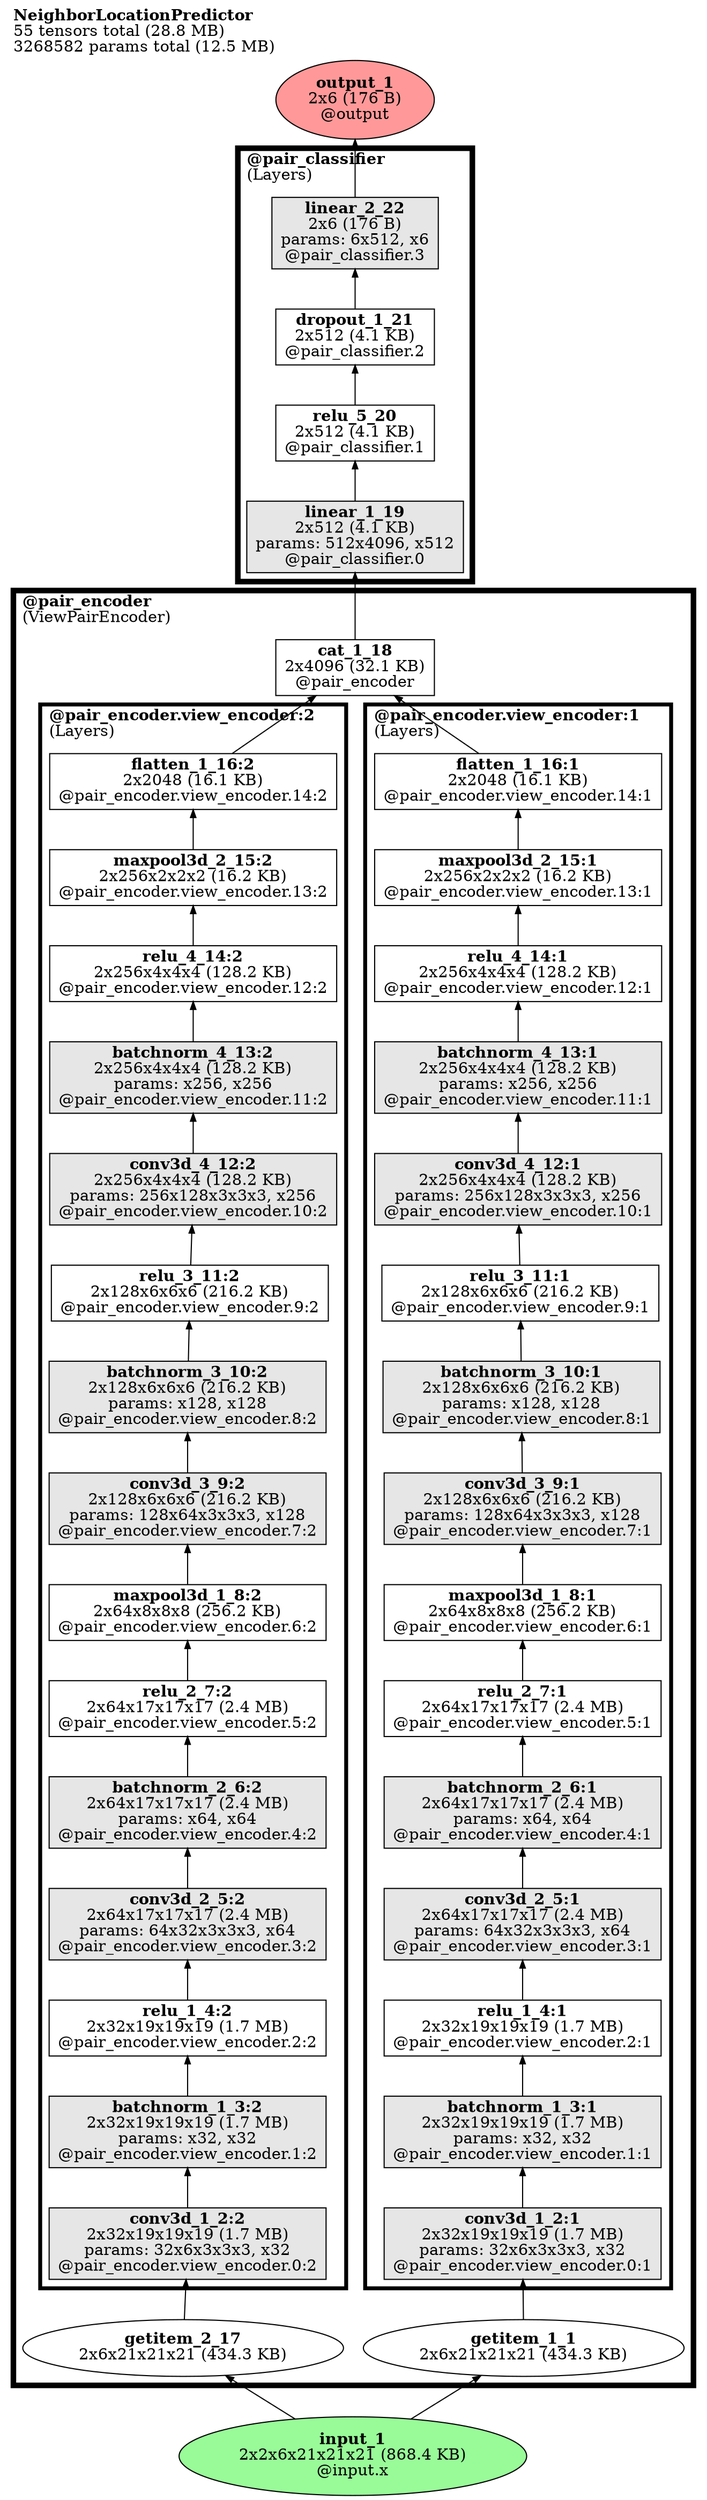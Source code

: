 // Computational graph for the feedforward sweep
digraph NeighborLocationPredictor {
	graph [label=<<B>NeighborLocationPredictor</B><br align='left'/>55 tensors total (28.8 MB)<br align='left'/>3268582 params total (12.5 MB)<br align='left'/>> labeljust=left labelloc=t ordering=out rankdir=BT]
	node [ordering=out]
	input_1 [label=<<b>input_1</b><br/>2x2x6x21x21x21 (868.4 KB)<br/>@input.x> color=black fillcolor="#98FB98" fontcolor=black ordering=out shape=oval style="filled,solid"]
	input_1 -> getitem_1_1 [arrowsize=.7 color=black fontcolor=black labelfontsize=8 style=solid]
	input_1 -> getitem_2_17 [arrowsize=.7 color=black fontcolor=black labelfontsize=8 style=solid]
	getitem_1_1 [label=<<b>getitem_1_1</b><br/>2x6x21x21x21 (434.3 KB)> color=black fillcolor=white fontcolor=black ordering=out shape=oval style="filled,solid"]
	conv3d_1_2pass1 [label=<<b>conv3d_1_2:1</b><br/>2x32x19x19x19 (1.7 MB)<br/>params: 32x6x3x3x3, x32<br/>@pair_encoder.view_encoder.0:1> color=black fillcolor="#E6E6E6" fontcolor=black ordering=out shape=box style="filled,solid"]
	batchnorm_1_3pass1 [label=<<b>batchnorm_1_3:1</b><br/>2x32x19x19x19 (1.7 MB)<br/>params: x32, x32<br/>@pair_encoder.view_encoder.1:1> color=black fillcolor="#E6E6E6" fontcolor=black ordering=out shape=box style="filled,solid"]
	relu_1_4pass1 [label=<<b>relu_1_4:1</b><br/>2x32x19x19x19 (1.7 MB)<br/>@pair_encoder.view_encoder.2:1> color=black fillcolor=white fontcolor=black ordering=out shape=box style="filled,solid"]
	conv3d_2_5pass1 [label=<<b>conv3d_2_5:1</b><br/>2x64x17x17x17 (2.4 MB)<br/>params: 64x32x3x3x3, x64<br/>@pair_encoder.view_encoder.3:1> color=black fillcolor="#E6E6E6" fontcolor=black ordering=out shape=box style="filled,solid"]
	batchnorm_2_6pass1 [label=<<b>batchnorm_2_6:1</b><br/>2x64x17x17x17 (2.4 MB)<br/>params: x64, x64<br/>@pair_encoder.view_encoder.4:1> color=black fillcolor="#E6E6E6" fontcolor=black ordering=out shape=box style="filled,solid"]
	relu_2_7pass1 [label=<<b>relu_2_7:1</b><br/>2x64x17x17x17 (2.4 MB)<br/>@pair_encoder.view_encoder.5:1> color=black fillcolor=white fontcolor=black ordering=out shape=box style="filled,solid"]
	maxpool3d_1_8pass1 [label=<<b>maxpool3d_1_8:1</b><br/>2x64x8x8x8 (256.2 KB)<br/>@pair_encoder.view_encoder.6:1> color=black fillcolor=white fontcolor=black ordering=out shape=box style="filled,solid"]
	conv3d_3_9pass1 [label=<<b>conv3d_3_9:1</b><br/>2x128x6x6x6 (216.2 KB)<br/>params: 128x64x3x3x3, x128<br/>@pair_encoder.view_encoder.7:1> color=black fillcolor="#E6E6E6" fontcolor=black ordering=out shape=box style="filled,solid"]
	batchnorm_3_10pass1 [label=<<b>batchnorm_3_10:1</b><br/>2x128x6x6x6 (216.2 KB)<br/>params: x128, x128<br/>@pair_encoder.view_encoder.8:1> color=black fillcolor="#E6E6E6" fontcolor=black ordering=out shape=box style="filled,solid"]
	relu_3_11pass1 [label=<<b>relu_3_11:1</b><br/>2x128x6x6x6 (216.2 KB)<br/>@pair_encoder.view_encoder.9:1> color=black fillcolor=white fontcolor=black ordering=out shape=box style="filled,solid"]
	conv3d_4_12pass1 [label=<<b>conv3d_4_12:1</b><br/>2x256x4x4x4 (128.2 KB)<br/>params: 256x128x3x3x3, x256<br/>@pair_encoder.view_encoder.10:1> color=black fillcolor="#E6E6E6" fontcolor=black ordering=out shape=box style="filled,solid"]
	batchnorm_4_13pass1 [label=<<b>batchnorm_4_13:1</b><br/>2x256x4x4x4 (128.2 KB)<br/>params: x256, x256<br/>@pair_encoder.view_encoder.11:1> color=black fillcolor="#E6E6E6" fontcolor=black ordering=out shape=box style="filled,solid"]
	relu_4_14pass1 [label=<<b>relu_4_14:1</b><br/>2x256x4x4x4 (128.2 KB)<br/>@pair_encoder.view_encoder.12:1> color=black fillcolor=white fontcolor=black ordering=out shape=box style="filled,solid"]
	maxpool3d_2_15pass1 [label=<<b>maxpool3d_2_15:1</b><br/>2x256x2x2x2 (16.2 KB)<br/>@pair_encoder.view_encoder.13:1> color=black fillcolor=white fontcolor=black ordering=out shape=box style="filled,solid"]
	flatten_1_16pass1 [label=<<b>flatten_1_16:1</b><br/>2x2048 (16.1 KB)<br/>@pair_encoder.view_encoder.14:1> color=black fillcolor=white fontcolor=black ordering=out shape=box style="filled,solid"]
	getitem_2_17 [label=<<b>getitem_2_17</b><br/>2x6x21x21x21 (434.3 KB)> color=black fillcolor=white fontcolor=black ordering=out shape=oval style="filled,solid"]
	conv3d_1_2pass2 [label=<<b>conv3d_1_2:2</b><br/>2x32x19x19x19 (1.7 MB)<br/>params: 32x6x3x3x3, x32<br/>@pair_encoder.view_encoder.0:2> color=black fillcolor="#E6E6E6" fontcolor=black ordering=out shape=box style="filled,solid"]
	batchnorm_1_3pass2 [label=<<b>batchnorm_1_3:2</b><br/>2x32x19x19x19 (1.7 MB)<br/>params: x32, x32<br/>@pair_encoder.view_encoder.1:2> color=black fillcolor="#E6E6E6" fontcolor=black ordering=out shape=box style="filled,solid"]
	relu_1_4pass2 [label=<<b>relu_1_4:2</b><br/>2x32x19x19x19 (1.7 MB)<br/>@pair_encoder.view_encoder.2:2> color=black fillcolor=white fontcolor=black ordering=out shape=box style="filled,solid"]
	conv3d_2_5pass2 [label=<<b>conv3d_2_5:2</b><br/>2x64x17x17x17 (2.4 MB)<br/>params: 64x32x3x3x3, x64<br/>@pair_encoder.view_encoder.3:2> color=black fillcolor="#E6E6E6" fontcolor=black ordering=out shape=box style="filled,solid"]
	batchnorm_2_6pass2 [label=<<b>batchnorm_2_6:2</b><br/>2x64x17x17x17 (2.4 MB)<br/>params: x64, x64<br/>@pair_encoder.view_encoder.4:2> color=black fillcolor="#E6E6E6" fontcolor=black ordering=out shape=box style="filled,solid"]
	relu_2_7pass2 [label=<<b>relu_2_7:2</b><br/>2x64x17x17x17 (2.4 MB)<br/>@pair_encoder.view_encoder.5:2> color=black fillcolor=white fontcolor=black ordering=out shape=box style="filled,solid"]
	maxpool3d_1_8pass2 [label=<<b>maxpool3d_1_8:2</b><br/>2x64x8x8x8 (256.2 KB)<br/>@pair_encoder.view_encoder.6:2> color=black fillcolor=white fontcolor=black ordering=out shape=box style="filled,solid"]
	conv3d_3_9pass2 [label=<<b>conv3d_3_9:2</b><br/>2x128x6x6x6 (216.2 KB)<br/>params: 128x64x3x3x3, x128<br/>@pair_encoder.view_encoder.7:2> color=black fillcolor="#E6E6E6" fontcolor=black ordering=out shape=box style="filled,solid"]
	batchnorm_3_10pass2 [label=<<b>batchnorm_3_10:2</b><br/>2x128x6x6x6 (216.2 KB)<br/>params: x128, x128<br/>@pair_encoder.view_encoder.8:2> color=black fillcolor="#E6E6E6" fontcolor=black ordering=out shape=box style="filled,solid"]
	relu_3_11pass2 [label=<<b>relu_3_11:2</b><br/>2x128x6x6x6 (216.2 KB)<br/>@pair_encoder.view_encoder.9:2> color=black fillcolor=white fontcolor=black ordering=out shape=box style="filled,solid"]
	conv3d_4_12pass2 [label=<<b>conv3d_4_12:2</b><br/>2x256x4x4x4 (128.2 KB)<br/>params: 256x128x3x3x3, x256<br/>@pair_encoder.view_encoder.10:2> color=black fillcolor="#E6E6E6" fontcolor=black ordering=out shape=box style="filled,solid"]
	batchnorm_4_13pass2 [label=<<b>batchnorm_4_13:2</b><br/>2x256x4x4x4 (128.2 KB)<br/>params: x256, x256<br/>@pair_encoder.view_encoder.11:2> color=black fillcolor="#E6E6E6" fontcolor=black ordering=out shape=box style="filled,solid"]
	relu_4_14pass2 [label=<<b>relu_4_14:2</b><br/>2x256x4x4x4 (128.2 KB)<br/>@pair_encoder.view_encoder.12:2> color=black fillcolor=white fontcolor=black ordering=out shape=box style="filled,solid"]
	maxpool3d_2_15pass2 [label=<<b>maxpool3d_2_15:2</b><br/>2x256x2x2x2 (16.2 KB)<br/>@pair_encoder.view_encoder.13:2> color=black fillcolor=white fontcolor=black ordering=out shape=box style="filled,solid"]
	flatten_1_16pass2 [label=<<b>flatten_1_16:2</b><br/>2x2048 (16.1 KB)<br/>@pair_encoder.view_encoder.14:2> color=black fillcolor=white fontcolor=black ordering=out shape=box style="filled,solid"]
	cat_1_18 [label=<<b>cat_1_18</b><br/>2x4096 (32.1 KB)<br/>@pair_encoder> color=black fillcolor=white fontcolor=black ordering=out shape=box style="filled,solid"]
	cat_1_18 -> linear_1_19 [arrowsize=.7 color=black fontcolor=black labelfontsize=8 style=solid]
	linear_1_19 [label=<<b>linear_1_19</b><br/>2x512 (4.1 KB)<br/>params: 512x4096, x512<br/>@pair_classifier.0> color=black fillcolor="#E6E6E6" fontcolor=black ordering=out shape=box style="filled,solid"]
	relu_5_20 [label=<<b>relu_5_20</b><br/>2x512 (4.1 KB)<br/>@pair_classifier.1> color=black fillcolor=white fontcolor=black ordering=out shape=box style="filled,solid"]
	dropout_1_21 [label=<<b>dropout_1_21</b><br/>2x512 (4.1 KB)<br/>@pair_classifier.2> color=black fillcolor=white fontcolor=black ordering=out shape=box style="filled,solid"]
	linear_2_22 [label=<<b>linear_2_22</b><br/>2x6 (176 B)<br/>params: 6x512, x6<br/>@pair_classifier.3> color=black fillcolor="#E6E6E6" fontcolor=black ordering=out shape=box style="filled,solid"]
	linear_2_22 -> output_1 [arrowsize=.7 color=black fontcolor=black labelfontsize=8 style=solid]
	output_1 [label=<<b>output_1</b><br/>2x6 (176 B)<br/>@output> color=black fillcolor="#ff9999" fontcolor=black ordering=out shape=oval style="filled,solid"]
	{
		rank=sink
		output_1
	}
	subgraph cluster_pair_encoder_pass1 {
		fillcolor=white label=<<B>@pair_encoder</B><br align='left'/>(ViewPairEncoder)<br align='left'/>> labelloc=b penwidth=5.0 style="filled,solid"
		getitem_1_1 -> conv3d_1_2pass1 [arrowsize=.7 color=black fontcolor=black labelfontsize=8 style=solid]
		flatten_1_16pass1 -> cat_1_18 [arrowsize=.7 color=black fontcolor=black labelfontsize=8 style=solid]
		getitem_2_17 -> conv3d_1_2pass2 [arrowsize=.7 color=black fontcolor=black labelfontsize=8 style=solid]
		flatten_1_16pass2 -> cat_1_18 [arrowsize=.7 color=black fontcolor=black labelfontsize=8 style=solid]
	}
	subgraph cluster_pair_classifier_pass1 {
		fillcolor=white label=<<B>@pair_classifier</B><br align='left'/>(Layers)<br align='left'/>> labelloc=b penwidth=5.0 style="filled,solid"
		linear_1_19 -> relu_5_20 [arrowsize=.7 color=black fontcolor=black labelfontsize=8 style=solid]
		relu_5_20 -> dropout_1_21 [arrowsize=.7 color=black fontcolor=black labelfontsize=8 style=solid]
		dropout_1_21 -> linear_2_22 [arrowsize=.7 color=black fontcolor=black labelfontsize=8 style=solid]
	}
	subgraph cluster_pair_encoder_pass1 {
		subgraph "cluster_pair_encoder.view_encoder_pass1" {
			fillcolor=white label=<<B>@pair_encoder.view_encoder:1</B><br align='left'/>(Layers)<br align='left'/>> labelloc=b penwidth=3.5 style="filled,solid"
			conv3d_1_2pass1 -> batchnorm_1_3pass1 [arrowsize=.7 color=black fontcolor=black labelfontsize=8 style=solid]
			batchnorm_1_3pass1 -> relu_1_4pass1 [arrowsize=.7 color=black fontcolor=black labelfontsize=8 style=solid]
			relu_1_4pass1 -> conv3d_2_5pass1 [arrowsize=.7 color=black fontcolor=black labelfontsize=8 style=solid]
			conv3d_2_5pass1 -> batchnorm_2_6pass1 [arrowsize=.7 color=black fontcolor=black labelfontsize=8 style=solid]
			batchnorm_2_6pass1 -> relu_2_7pass1 [arrowsize=.7 color=black fontcolor=black labelfontsize=8 style=solid]
			relu_2_7pass1 -> maxpool3d_1_8pass1 [arrowsize=.7 color=black fontcolor=black labelfontsize=8 style=solid]
			maxpool3d_1_8pass1 -> conv3d_3_9pass1 [arrowsize=.7 color=black fontcolor=black labelfontsize=8 style=solid]
			conv3d_3_9pass1 -> batchnorm_3_10pass1 [arrowsize=.7 color=black fontcolor=black labelfontsize=8 style=solid]
			batchnorm_3_10pass1 -> relu_3_11pass1 [arrowsize=.7 color=black fontcolor=black labelfontsize=8 style=solid]
			relu_3_11pass1 -> conv3d_4_12pass1 [arrowsize=.7 color=black fontcolor=black labelfontsize=8 style=solid]
			conv3d_4_12pass1 -> batchnorm_4_13pass1 [arrowsize=.7 color=black fontcolor=black labelfontsize=8 style=solid]
			batchnorm_4_13pass1 -> relu_4_14pass1 [arrowsize=.7 color=black fontcolor=black labelfontsize=8 style=solid]
			relu_4_14pass1 -> maxpool3d_2_15pass1 [arrowsize=.7 color=black fontcolor=black labelfontsize=8 style=solid]
			maxpool3d_2_15pass1 -> flatten_1_16pass1 [arrowsize=.7 color=black fontcolor=black labelfontsize=8 style=solid]
		}
	}
	subgraph cluster_pair_encoder_pass1 {
		subgraph "cluster_pair_encoder.view_encoder_pass2" {
			fillcolor=white label=<<B>@pair_encoder.view_encoder:2</B><br align='left'/>(Layers)<br align='left'/>> labelloc=b penwidth=3.5 style="filled,solid"
			conv3d_1_2pass2 -> batchnorm_1_3pass2 [arrowsize=.7 color=black fontcolor=black labelfontsize=8 style=solid]
			batchnorm_1_3pass2 -> relu_1_4pass2 [arrowsize=.7 color=black fontcolor=black labelfontsize=8 style=solid]
			relu_1_4pass2 -> conv3d_2_5pass2 [arrowsize=.7 color=black fontcolor=black labelfontsize=8 style=solid]
			conv3d_2_5pass2 -> batchnorm_2_6pass2 [arrowsize=.7 color=black fontcolor=black labelfontsize=8 style=solid]
			batchnorm_2_6pass2 -> relu_2_7pass2 [arrowsize=.7 color=black fontcolor=black labelfontsize=8 style=solid]
			relu_2_7pass2 -> maxpool3d_1_8pass2 [arrowsize=.7 color=black fontcolor=black labelfontsize=8 style=solid]
			maxpool3d_1_8pass2 -> conv3d_3_9pass2 [arrowsize=.7 color=black fontcolor=black labelfontsize=8 style=solid]
			conv3d_3_9pass2 -> batchnorm_3_10pass2 [arrowsize=.7 color=black fontcolor=black labelfontsize=8 style=solid]
			batchnorm_3_10pass2 -> relu_3_11pass2 [arrowsize=.7 color=black fontcolor=black labelfontsize=8 style=solid]
			relu_3_11pass2 -> conv3d_4_12pass2 [arrowsize=.7 color=black fontcolor=black labelfontsize=8 style=solid]
			conv3d_4_12pass2 -> batchnorm_4_13pass2 [arrowsize=.7 color=black fontcolor=black labelfontsize=8 style=solid]
			batchnorm_4_13pass2 -> relu_4_14pass2 [arrowsize=.7 color=black fontcolor=black labelfontsize=8 style=solid]
			relu_4_14pass2 -> maxpool3d_2_15pass2 [arrowsize=.7 color=black fontcolor=black labelfontsize=8 style=solid]
			maxpool3d_2_15pass2 -> flatten_1_16pass2 [arrowsize=.7 color=black fontcolor=black labelfontsize=8 style=solid]
		}
	}
	subgraph cluster_pair_classifier_pass1 {
		subgraph "cluster_pair_classifier.0_pass1" {
			fillcolor=white label=<<B>@pair_classifier.0</B><br align='left'/>(Linear)<br align='left'/>> labelloc=b penwidth=3.5 style="filled,dashed"
		}
	}
	subgraph cluster_pair_classifier_pass1 {
		subgraph "cluster_pair_classifier.1_pass1" {
			fillcolor=white label=<<B>@pair_classifier.1</B><br align='left'/>(ReLU)<br align='left'/>> labelloc=b penwidth=3.5 style="filled,dashed"
		}
	}
	subgraph cluster_pair_classifier_pass1 {
		subgraph "cluster_pair_classifier.2_pass1" {
			fillcolor=white label=<<B>@pair_classifier.2</B><br align='left'/>(Dropout)<br align='left'/>> labelloc=b penwidth=3.5 style="filled,dashed"
		}
	}
	subgraph cluster_pair_classifier_pass1 {
		subgraph "cluster_pair_classifier.3_pass1" {
			fillcolor=white label=<<B>@pair_classifier.3</B><br align='left'/>(Linear)<br align='left'/>> labelloc=b penwidth=3.5 style="filled,dashed"
		}
	}
	subgraph cluster_pair_encoder_pass1 {
		subgraph "cluster_pair_encoder.view_encoder_pass1" {
			subgraph "cluster_pair_encoder.view_encoder.0_pass1" {
				fillcolor=white label=<<B>@pair_encoder.view_encoder.0:1</B><br align='left'/>(Conv3d)<br align='left'/>> labelloc=b penwidth=2.0 style="filled,dashed"
			}
		}
	}
	subgraph cluster_pair_encoder_pass1 {
		subgraph "cluster_pair_encoder.view_encoder_pass1" {
			subgraph "cluster_pair_encoder.view_encoder.1_pass1" {
				fillcolor=white label=<<B>@pair_encoder.view_encoder.1:1</B><br align='left'/>(BatchNorm3d)<br align='left'/>> labelloc=b penwidth=2.0 style="filled,dashed"
			}
		}
	}
	subgraph cluster_pair_encoder_pass1 {
		subgraph "cluster_pair_encoder.view_encoder_pass1" {
			subgraph "cluster_pair_encoder.view_encoder.2_pass1" {
				fillcolor=white label=<<B>@pair_encoder.view_encoder.2:1</B><br align='left'/>(ReLU)<br align='left'/>> labelloc=b penwidth=2.0 style="filled,dashed"
			}
		}
	}
	subgraph cluster_pair_encoder_pass1 {
		subgraph "cluster_pair_encoder.view_encoder_pass1" {
			subgraph "cluster_pair_encoder.view_encoder.3_pass1" {
				fillcolor=white label=<<B>@pair_encoder.view_encoder.3:1</B><br align='left'/>(Conv3d)<br align='left'/>> labelloc=b penwidth=2.0 style="filled,dashed"
			}
		}
	}
	subgraph cluster_pair_encoder_pass1 {
		subgraph "cluster_pair_encoder.view_encoder_pass1" {
			subgraph "cluster_pair_encoder.view_encoder.4_pass1" {
				fillcolor=white label=<<B>@pair_encoder.view_encoder.4:1</B><br align='left'/>(BatchNorm3d)<br align='left'/>> labelloc=b penwidth=2.0 style="filled,dashed"
			}
		}
	}
	subgraph cluster_pair_encoder_pass1 {
		subgraph "cluster_pair_encoder.view_encoder_pass1" {
			subgraph "cluster_pair_encoder.view_encoder.5_pass1" {
				fillcolor=white label=<<B>@pair_encoder.view_encoder.5:1</B><br align='left'/>(ReLU)<br align='left'/>> labelloc=b penwidth=2.0 style="filled,dashed"
			}
		}
	}
	subgraph cluster_pair_encoder_pass1 {
		subgraph "cluster_pair_encoder.view_encoder_pass1" {
			subgraph "cluster_pair_encoder.view_encoder.6_pass1" {
				fillcolor=white label=<<B>@pair_encoder.view_encoder.6:1</B><br align='left'/>(MaxPool3d)<br align='left'/>> labelloc=b penwidth=2.0 style="filled,dashed"
			}
		}
	}
	subgraph cluster_pair_encoder_pass1 {
		subgraph "cluster_pair_encoder.view_encoder_pass1" {
			subgraph "cluster_pair_encoder.view_encoder.7_pass1" {
				fillcolor=white label=<<B>@pair_encoder.view_encoder.7:1</B><br align='left'/>(Conv3d)<br align='left'/>> labelloc=b penwidth=2.0 style="filled,dashed"
			}
		}
	}
	subgraph cluster_pair_encoder_pass1 {
		subgraph "cluster_pair_encoder.view_encoder_pass1" {
			subgraph "cluster_pair_encoder.view_encoder.8_pass1" {
				fillcolor=white label=<<B>@pair_encoder.view_encoder.8:1</B><br align='left'/>(BatchNorm3d)<br align='left'/>> labelloc=b penwidth=2.0 style="filled,dashed"
			}
		}
	}
	subgraph cluster_pair_encoder_pass1 {
		subgraph "cluster_pair_encoder.view_encoder_pass1" {
			subgraph "cluster_pair_encoder.view_encoder.9_pass1" {
				fillcolor=white label=<<B>@pair_encoder.view_encoder.9:1</B><br align='left'/>(ReLU)<br align='left'/>> labelloc=b penwidth=2.0 style="filled,dashed"
			}
		}
	}
	subgraph cluster_pair_encoder_pass1 {
		subgraph "cluster_pair_encoder.view_encoder_pass1" {
			subgraph "cluster_pair_encoder.view_encoder.10_pass1" {
				fillcolor=white label=<<B>@pair_encoder.view_encoder.10:1</B><br align='left'/>(Conv3d)<br align='left'/>> labelloc=b penwidth=2.0 style="filled,dashed"
			}
		}
	}
	subgraph cluster_pair_encoder_pass1 {
		subgraph "cluster_pair_encoder.view_encoder_pass1" {
			subgraph "cluster_pair_encoder.view_encoder.11_pass1" {
				fillcolor=white label=<<B>@pair_encoder.view_encoder.11:1</B><br align='left'/>(BatchNorm3d)<br align='left'/>> labelloc=b penwidth=2.0 style="filled,dashed"
			}
		}
	}
	subgraph cluster_pair_encoder_pass1 {
		subgraph "cluster_pair_encoder.view_encoder_pass1" {
			subgraph "cluster_pair_encoder.view_encoder.12_pass1" {
				fillcolor=white label=<<B>@pair_encoder.view_encoder.12:1</B><br align='left'/>(ReLU)<br align='left'/>> labelloc=b penwidth=2.0 style="filled,dashed"
			}
		}
	}
	subgraph cluster_pair_encoder_pass1 {
		subgraph "cluster_pair_encoder.view_encoder_pass1" {
			subgraph "cluster_pair_encoder.view_encoder.13_pass1" {
				fillcolor=white label=<<B>@pair_encoder.view_encoder.13:1</B><br align='left'/>(MaxPool3d)<br align='left'/>> labelloc=b penwidth=2.0 style="filled,dashed"
			}
		}
	}
	subgraph cluster_pair_encoder_pass1 {
		subgraph "cluster_pair_encoder.view_encoder_pass1" {
			subgraph "cluster_pair_encoder.view_encoder.14_pass1" {
				fillcolor=white label=<<B>@pair_encoder.view_encoder.14:1</B><br align='left'/>(Flatten)<br align='left'/>> labelloc=b penwidth=2.0 style="filled,dashed"
			}
		}
	}
	subgraph cluster_pair_encoder_pass1 {
		subgraph "cluster_pair_encoder.view_encoder_pass2" {
			subgraph "cluster_pair_encoder.view_encoder.0_pass2" {
				fillcolor=white label=<<B>@pair_encoder.view_encoder.0:2</B><br align='left'/>(Conv3d)<br align='left'/>> labelloc=b penwidth=2.0 style="filled,dashed"
			}
		}
	}
	subgraph cluster_pair_encoder_pass1 {
		subgraph "cluster_pair_encoder.view_encoder_pass2" {
			subgraph "cluster_pair_encoder.view_encoder.1_pass2" {
				fillcolor=white label=<<B>@pair_encoder.view_encoder.1:2</B><br align='left'/>(BatchNorm3d)<br align='left'/>> labelloc=b penwidth=2.0 style="filled,dashed"
			}
		}
	}
	subgraph cluster_pair_encoder_pass1 {
		subgraph "cluster_pair_encoder.view_encoder_pass2" {
			subgraph "cluster_pair_encoder.view_encoder.2_pass2" {
				fillcolor=white label=<<B>@pair_encoder.view_encoder.2:2</B><br align='left'/>(ReLU)<br align='left'/>> labelloc=b penwidth=2.0 style="filled,dashed"
			}
		}
	}
	subgraph cluster_pair_encoder_pass1 {
		subgraph "cluster_pair_encoder.view_encoder_pass2" {
			subgraph "cluster_pair_encoder.view_encoder.3_pass2" {
				fillcolor=white label=<<B>@pair_encoder.view_encoder.3:2</B><br align='left'/>(Conv3d)<br align='left'/>> labelloc=b penwidth=2.0 style="filled,dashed"
			}
		}
	}
	subgraph cluster_pair_encoder_pass1 {
		subgraph "cluster_pair_encoder.view_encoder_pass2" {
			subgraph "cluster_pair_encoder.view_encoder.4_pass2" {
				fillcolor=white label=<<B>@pair_encoder.view_encoder.4:2</B><br align='left'/>(BatchNorm3d)<br align='left'/>> labelloc=b penwidth=2.0 style="filled,dashed"
			}
		}
	}
	subgraph cluster_pair_encoder_pass1 {
		subgraph "cluster_pair_encoder.view_encoder_pass2" {
			subgraph "cluster_pair_encoder.view_encoder.5_pass2" {
				fillcolor=white label=<<B>@pair_encoder.view_encoder.5:2</B><br align='left'/>(ReLU)<br align='left'/>> labelloc=b penwidth=2.0 style="filled,dashed"
			}
		}
	}
	subgraph cluster_pair_encoder_pass1 {
		subgraph "cluster_pair_encoder.view_encoder_pass2" {
			subgraph "cluster_pair_encoder.view_encoder.6_pass2" {
				fillcolor=white label=<<B>@pair_encoder.view_encoder.6:2</B><br align='left'/>(MaxPool3d)<br align='left'/>> labelloc=b penwidth=2.0 style="filled,dashed"
			}
		}
	}
	subgraph cluster_pair_encoder_pass1 {
		subgraph "cluster_pair_encoder.view_encoder_pass2" {
			subgraph "cluster_pair_encoder.view_encoder.7_pass2" {
				fillcolor=white label=<<B>@pair_encoder.view_encoder.7:2</B><br align='left'/>(Conv3d)<br align='left'/>> labelloc=b penwidth=2.0 style="filled,dashed"
			}
		}
	}
	subgraph cluster_pair_encoder_pass1 {
		subgraph "cluster_pair_encoder.view_encoder_pass2" {
			subgraph "cluster_pair_encoder.view_encoder.8_pass2" {
				fillcolor=white label=<<B>@pair_encoder.view_encoder.8:2</B><br align='left'/>(BatchNorm3d)<br align='left'/>> labelloc=b penwidth=2.0 style="filled,dashed"
			}
		}
	}
	subgraph cluster_pair_encoder_pass1 {
		subgraph "cluster_pair_encoder.view_encoder_pass2" {
			subgraph "cluster_pair_encoder.view_encoder.9_pass2" {
				fillcolor=white label=<<B>@pair_encoder.view_encoder.9:2</B><br align='left'/>(ReLU)<br align='left'/>> labelloc=b penwidth=2.0 style="filled,dashed"
			}
		}
	}
	subgraph cluster_pair_encoder_pass1 {
		subgraph "cluster_pair_encoder.view_encoder_pass2" {
			subgraph "cluster_pair_encoder.view_encoder.10_pass2" {
				fillcolor=white label=<<B>@pair_encoder.view_encoder.10:2</B><br align='left'/>(Conv3d)<br align='left'/>> labelloc=b penwidth=2.0 style="filled,dashed"
			}
		}
	}
	subgraph cluster_pair_encoder_pass1 {
		subgraph "cluster_pair_encoder.view_encoder_pass2" {
			subgraph "cluster_pair_encoder.view_encoder.11_pass2" {
				fillcolor=white label=<<B>@pair_encoder.view_encoder.11:2</B><br align='left'/>(BatchNorm3d)<br align='left'/>> labelloc=b penwidth=2.0 style="filled,dashed"
			}
		}
	}
	subgraph cluster_pair_encoder_pass1 {
		subgraph "cluster_pair_encoder.view_encoder_pass2" {
			subgraph "cluster_pair_encoder.view_encoder.12_pass2" {
				fillcolor=white label=<<B>@pair_encoder.view_encoder.12:2</B><br align='left'/>(ReLU)<br align='left'/>> labelloc=b penwidth=2.0 style="filled,dashed"
			}
		}
	}
	subgraph cluster_pair_encoder_pass1 {
		subgraph "cluster_pair_encoder.view_encoder_pass2" {
			subgraph "cluster_pair_encoder.view_encoder.13_pass2" {
				fillcolor=white label=<<B>@pair_encoder.view_encoder.13:2</B><br align='left'/>(MaxPool3d)<br align='left'/>> labelloc=b penwidth=2.0 style="filled,dashed"
			}
		}
	}
	subgraph cluster_pair_encoder_pass1 {
		subgraph "cluster_pair_encoder.view_encoder_pass2" {
			subgraph "cluster_pair_encoder.view_encoder.14_pass2" {
				fillcolor=white label=<<B>@pair_encoder.view_encoder.14:2</B><br align='left'/>(Flatten)<br align='left'/>> labelloc=b penwidth=2.0 style="filled,dashed"
			}
		}
	}
}
